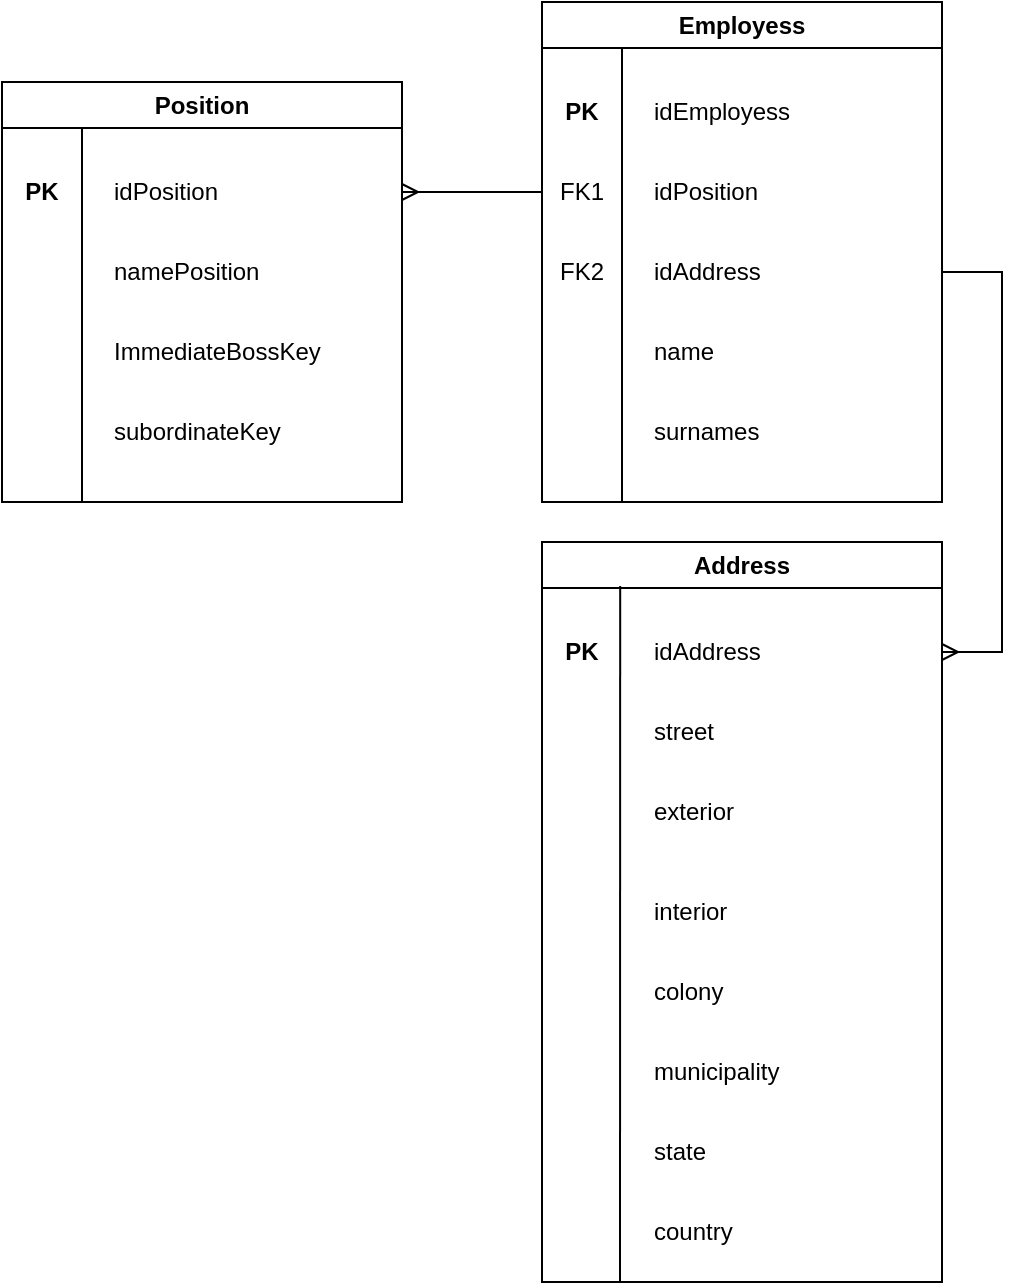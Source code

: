 <mxfile version="26.0.10">
  <diagram name="Página-1" id="13HoVIavIVLPx7r8z0be">
    <mxGraphModel dx="1050" dy="562" grid="1" gridSize="10" guides="1" tooltips="1" connect="1" arrows="1" fold="1" page="1" pageScale="1" pageWidth="827" pageHeight="1169" math="0" shadow="0">
      <root>
        <mxCell id="0" />
        <mxCell id="1" parent="0" />
        <mxCell id="LNZxbTeJDWpDXH6fzzeH-1" value="Employess" style="swimlane;whiteSpace=wrap;html=1;" parent="1" vertex="1">
          <mxGeometry x="360" y="200" width="200" height="250" as="geometry" />
        </mxCell>
        <mxCell id="LNZxbTeJDWpDXH6fzzeH-2" value="idEmployess&amp;nbsp;" style="text;html=1;align=left;verticalAlign=middle;whiteSpace=wrap;rounded=0;" parent="LNZxbTeJDWpDXH6fzzeH-1" vertex="1">
          <mxGeometry x="54" y="40" width="106" height="30" as="geometry" />
        </mxCell>
        <mxCell id="LNZxbTeJDWpDXH6fzzeH-4" value="idAddress" style="text;html=1;align=left;verticalAlign=middle;whiteSpace=wrap;rounded=0;" parent="LNZxbTeJDWpDXH6fzzeH-1" vertex="1">
          <mxGeometry x="54" y="120" width="146" height="30" as="geometry" />
        </mxCell>
        <mxCell id="LNZxbTeJDWpDXH6fzzeH-5" value="name" style="text;html=1;align=left;verticalAlign=middle;whiteSpace=wrap;rounded=0;" parent="LNZxbTeJDWpDXH6fzzeH-1" vertex="1">
          <mxGeometry x="54" y="160" width="106" height="30" as="geometry" />
        </mxCell>
        <mxCell id="LNZxbTeJDWpDXH6fzzeH-3" value="idPosition" style="text;html=1;align=left;verticalAlign=middle;whiteSpace=wrap;rounded=0;" parent="LNZxbTeJDWpDXH6fzzeH-1" vertex="1">
          <mxGeometry x="54" y="80" width="106" height="30" as="geometry" />
        </mxCell>
        <mxCell id="LNZxbTeJDWpDXH6fzzeH-6" value="surnames" style="text;html=1;align=left;verticalAlign=middle;whiteSpace=wrap;rounded=0;" parent="LNZxbTeJDWpDXH6fzzeH-1" vertex="1">
          <mxGeometry x="54" y="200" width="106" height="30" as="geometry" />
        </mxCell>
        <mxCell id="LNZxbTeJDWpDXH6fzzeH-10" value="PK" style="text;html=1;align=center;verticalAlign=middle;whiteSpace=wrap;rounded=0;fontStyle=1" parent="LNZxbTeJDWpDXH6fzzeH-1" vertex="1">
          <mxGeometry y="40" width="40" height="30" as="geometry" />
        </mxCell>
        <mxCell id="LNZxbTeJDWpDXH6fzzeH-11" value="FK1" style="text;html=1;align=center;verticalAlign=middle;whiteSpace=wrap;rounded=0;" parent="LNZxbTeJDWpDXH6fzzeH-1" vertex="1">
          <mxGeometry y="80" width="40" height="30" as="geometry" />
        </mxCell>
        <mxCell id="LNZxbTeJDWpDXH6fzzeH-12" value="FK2" style="text;html=1;align=center;verticalAlign=middle;whiteSpace=wrap;rounded=0;" parent="LNZxbTeJDWpDXH6fzzeH-1" vertex="1">
          <mxGeometry y="120" width="40" height="30" as="geometry" />
        </mxCell>
        <mxCell id="LNZxbTeJDWpDXH6fzzeH-9" value="" style="endArrow=none;html=1;rounded=0;" parent="1" edge="1">
          <mxGeometry width="50" height="50" relative="1" as="geometry">
            <mxPoint x="400" y="223" as="sourcePoint" />
            <mxPoint x="400" y="450" as="targetPoint" />
          </mxGeometry>
        </mxCell>
        <mxCell id="LNZxbTeJDWpDXH6fzzeH-25" value="Position" style="swimlane;whiteSpace=wrap;html=1;" parent="1" vertex="1">
          <mxGeometry x="90" y="240" width="200" height="210" as="geometry" />
        </mxCell>
        <mxCell id="LNZxbTeJDWpDXH6fzzeH-26" value="" style="endArrow=none;html=1;rounded=0;" parent="LNZxbTeJDWpDXH6fzzeH-25" edge="1">
          <mxGeometry width="50" height="50" relative="1" as="geometry">
            <mxPoint x="40" y="23" as="sourcePoint" />
            <mxPoint x="40" y="210" as="targetPoint" />
          </mxGeometry>
        </mxCell>
        <mxCell id="LNZxbTeJDWpDXH6fzzeH-27" value="idPosition" style="text;html=1;align=left;verticalAlign=middle;whiteSpace=wrap;rounded=0;" parent="LNZxbTeJDWpDXH6fzzeH-25" vertex="1">
          <mxGeometry x="54" y="40" width="146" height="30" as="geometry" />
        </mxCell>
        <mxCell id="LNZxbTeJDWpDXH6fzzeH-28" value="ImmediateBossKey" style="text;html=1;align=left;verticalAlign=middle;whiteSpace=wrap;rounded=0;" parent="LNZxbTeJDWpDXH6fzzeH-25" vertex="1">
          <mxGeometry x="54" y="120" width="106" height="30" as="geometry" />
        </mxCell>
        <mxCell id="LNZxbTeJDWpDXH6fzzeH-30" value="namePosition" style="text;html=1;align=left;verticalAlign=middle;whiteSpace=wrap;rounded=0;" parent="LNZxbTeJDWpDXH6fzzeH-25" vertex="1">
          <mxGeometry x="54" y="80" width="106" height="30" as="geometry" />
        </mxCell>
        <mxCell id="LNZxbTeJDWpDXH6fzzeH-31" value="PK" style="text;html=1;align=center;verticalAlign=middle;whiteSpace=wrap;rounded=0;fontStyle=1" parent="LNZxbTeJDWpDXH6fzzeH-25" vertex="1">
          <mxGeometry y="40" width="40" height="30" as="geometry" />
        </mxCell>
        <mxCell id="EaLMQ_gplsvelN-tKkkT-1" value="subordinateKey" style="text;html=1;align=left;verticalAlign=middle;whiteSpace=wrap;rounded=0;" vertex="1" parent="LNZxbTeJDWpDXH6fzzeH-25">
          <mxGeometry x="54" y="160" width="106" height="30" as="geometry" />
        </mxCell>
        <mxCell id="LNZxbTeJDWpDXH6fzzeH-35" value="" style="edgeStyle=entityRelationEdgeStyle;fontSize=12;html=1;endArrow=ERmany;rounded=0;exitX=0;exitY=0.5;exitDx=0;exitDy=0;entryX=1;entryY=0.5;entryDx=0;entryDy=0;" parent="1" source="LNZxbTeJDWpDXH6fzzeH-11" target="LNZxbTeJDWpDXH6fzzeH-27" edge="1">
          <mxGeometry width="100" height="100" relative="1" as="geometry">
            <mxPoint x="330" y="490" as="sourcePoint" />
            <mxPoint x="430" y="390" as="targetPoint" />
          </mxGeometry>
        </mxCell>
        <mxCell id="LNZxbTeJDWpDXH6fzzeH-36" value="Address" style="swimlane;whiteSpace=wrap;html=1;" parent="1" vertex="1">
          <mxGeometry x="360" y="470" width="200" height="370" as="geometry" />
        </mxCell>
        <mxCell id="LNZxbTeJDWpDXH6fzzeH-37" value="" style="endArrow=none;html=1;rounded=0;" parent="LNZxbTeJDWpDXH6fzzeH-36" edge="1">
          <mxGeometry width="50" height="50" relative="1" as="geometry">
            <mxPoint x="39.09" y="22" as="sourcePoint" />
            <mxPoint x="39" y="370" as="targetPoint" />
          </mxGeometry>
        </mxCell>
        <mxCell id="LNZxbTeJDWpDXH6fzzeH-38" value="idAddress" style="text;html=1;align=left;verticalAlign=middle;whiteSpace=wrap;rounded=0;" parent="LNZxbTeJDWpDXH6fzzeH-36" vertex="1">
          <mxGeometry x="54" y="40" width="146" height="30" as="geometry" />
        </mxCell>
        <mxCell id="LNZxbTeJDWpDXH6fzzeH-39" value="street" style="text;html=1;align=left;verticalAlign=middle;whiteSpace=wrap;rounded=0;" parent="LNZxbTeJDWpDXH6fzzeH-36" vertex="1">
          <mxGeometry x="54" y="80" width="106" height="30" as="geometry" />
        </mxCell>
        <mxCell id="LNZxbTeJDWpDXH6fzzeH-40" value="exterior" style="text;html=1;align=left;verticalAlign=middle;whiteSpace=wrap;rounded=0;" parent="LNZxbTeJDWpDXH6fzzeH-36" vertex="1">
          <mxGeometry x="54" y="120" width="106" height="30" as="geometry" />
        </mxCell>
        <mxCell id="LNZxbTeJDWpDXH6fzzeH-41" value="PK" style="text;html=1;align=center;verticalAlign=middle;whiteSpace=wrap;rounded=0;fontStyle=1" parent="LNZxbTeJDWpDXH6fzzeH-36" vertex="1">
          <mxGeometry y="40" width="40" height="30" as="geometry" />
        </mxCell>
        <mxCell id="LNZxbTeJDWpDXH6fzzeH-42" value="interior" style="text;html=1;align=left;verticalAlign=middle;whiteSpace=wrap;rounded=0;" parent="LNZxbTeJDWpDXH6fzzeH-36" vertex="1">
          <mxGeometry x="54" y="170" width="106" height="30" as="geometry" />
        </mxCell>
        <mxCell id="LNZxbTeJDWpDXH6fzzeH-43" value="colony" style="text;html=1;align=left;verticalAlign=middle;whiteSpace=wrap;rounded=0;" parent="LNZxbTeJDWpDXH6fzzeH-36" vertex="1">
          <mxGeometry x="54" y="210" width="106" height="30" as="geometry" />
        </mxCell>
        <mxCell id="LNZxbTeJDWpDXH6fzzeH-44" value="municipality" style="text;html=1;align=left;verticalAlign=middle;whiteSpace=wrap;rounded=0;" parent="LNZxbTeJDWpDXH6fzzeH-36" vertex="1">
          <mxGeometry x="54" y="250" width="106" height="30" as="geometry" />
        </mxCell>
        <mxCell id="LNZxbTeJDWpDXH6fzzeH-45" value="state" style="text;html=1;align=left;verticalAlign=middle;whiteSpace=wrap;rounded=0;" parent="LNZxbTeJDWpDXH6fzzeH-36" vertex="1">
          <mxGeometry x="54" y="290" width="106" height="30" as="geometry" />
        </mxCell>
        <mxCell id="LNZxbTeJDWpDXH6fzzeH-46" value="country" style="text;html=1;align=left;verticalAlign=middle;whiteSpace=wrap;rounded=0;" parent="LNZxbTeJDWpDXH6fzzeH-36" vertex="1">
          <mxGeometry x="54" y="330" width="106" height="30" as="geometry" />
        </mxCell>
        <mxCell id="LNZxbTeJDWpDXH6fzzeH-48" value="" style="edgeStyle=entityRelationEdgeStyle;fontSize=12;html=1;endArrow=ERmany;rounded=0;entryX=1;entryY=0.5;entryDx=0;entryDy=0;exitX=1;exitY=0.5;exitDx=0;exitDy=0;" parent="1" source="LNZxbTeJDWpDXH6fzzeH-4" target="LNZxbTeJDWpDXH6fzzeH-38" edge="1">
          <mxGeometry width="100" height="100" relative="1" as="geometry">
            <mxPoint x="660" y="490" as="sourcePoint" />
            <mxPoint x="640" y="350" as="targetPoint" />
          </mxGeometry>
        </mxCell>
      </root>
    </mxGraphModel>
  </diagram>
</mxfile>

